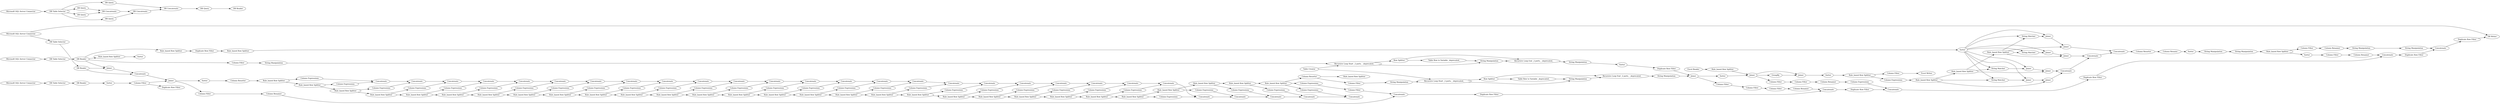 digraph {
	929 -> 903
	548 -> 549
	950 -> 944
	850 -> 848
	337 -> 347
	930 -> 901
	549 -> 553
	920 -> 913
	964 -> 941
	869 -> 890
	937 -> 244
	1023 -> 1032
	345 -> 349
	549 -> 551
	312 -> 340
	879 -> 881
	315 -> 320
	340 -> 344
	550 -> 554
	878 -> 881
	863 -> 869
	874 -> 877
	939 -> 938
	1010 -> 1017
	403 -> 939
	336 -> 341
	1026 -> 1028
	1035 -> 1048
	915 -> 928
	877 -> 873
	104 -> 334
	404 -> 953
	244 -> 393
	1034 -> 1033
	905 -> 899
	909 -> 911
	942 -> 946
	842 -> 883
	938 -> 402
	915 -> 909
	872 -> 865
	843 -> 870
	344 -> 346
	948 -> 951
	1046 -> 999
	860 -> 888
	927 -> 900
	853 -> 845
	855 -> 884
	941 -> 939
	881 -> 866
	319 -> 1010
	1007 -> 104
	1025 -> 1024
	317 -> 318
	547 -> 13
	792 -> 791
	917 -> 910
	907 -> 912
	340 -> 308
	897 -> 896
	340 -> 339
	946 -> 943
	1030 -> 1029
	947 -> 945
	890 -> 880
	844 -> 848
	319 -> 324
	347 -> 348
	334 -> 335
	258 -> 361
	1031 -> 1034
	400 -> 401
	904 -> 899
	308 -> 292
	549 -> 552
	886 -> 851
	858 -> 864
	334 -> 294
	1002 -> 868
	880 -> 882
	868 -> 856
	1014 -> 1047
	864 -> 844
	1022 -> 1023
	919 -> 1001
	951 -> 952
	918 -> 898
	926 -> 919
	335 -> 336
	842 -> 843
	866 -> 891
	998 -> 1000
	961 -> 1007
	873 -> 878
	876 -> 875
	843 -> 853
	907 -> 918
	898 -> 895
	950 -> 945
	1020 -> 1022
	958 -> 960
	348 -> 349
	943 -> 950
	918 -> 902
	1027 -> 1026
	1046 -> 996
	318 -> 315
	908 -> 924
	339 -> 338
	1007 -> 1014
	903 -> 915
	883 -> 885
	884 -> 887
	956 -> 957
	258 -> 792
	891 -> 875
	953 -> 954
	888 -> 850
	913 -> 927
	361 -> 126
	847 -> 852
	554 -> 555
	1016 -> 1034
	848 -> 854
	1028 -> 1030
	998 -> 1011
	555 -> 556
	908 -> 926
	902 -> 927
	340 -> 346
	921 -> 922
	335 -> 337
	846 -> 889
	1049 -> 1026
	893 -> 878
	557 -> 558
	1029 -> 1032
	1000 -> 1002
	872 -> 874
	999 -> 998
	875 -> 852
	917 -> 929
	1018 -> 1019
	966 -> 1020
	856 -> 887
	888 -> 886
	899 -> 896
	349 -> 317
	549 -> 550
	401 -> 402
	860 -> 867
	1017 -> 1016
	900 -> 905
	954 -> 958
	862 -> 857
	928 -> 916
	336 -> 344
	958 -> 959
	1032 -> 1031
	343 -> 342
	852 -> 885
	340 -> 341
	853 -> 917
	895 -> 900
	13 -> 258
	890 -> 892
	553 -> 556
	943 -> 947
	854 -> 846
	334 -> 308
	963 -> 998
	1045 -> 1046
	1004 -> 964
	336 -> 342
	393 -> 394
	1033 -> 1036
	859 -> 858
	919 -> 1004
	929 -> 921
	919 -> 897
	859 -> 860
	924 -> 905
	910 -> 914
	552 -> 555
	886 -> 862
	889 -> 893
	928 -> 907
	901 -> 911
	335 -> 339
	126 -> 312
	960 -> 961
	870 -> 871
	1044 -> 1045
	882 -> 847
	342 -> 348
	845 -> 849
	914 -> 922
	320 -> 321
	959 -> 960
	403 -> 943
	1021 -> 1025
	1044 -> 1048
	862 -> 872
	402 -> 404
	324 -> 1015
	863 -> 879
	857 -> 846
	346 -> 345
	912 -> 913
	340 -> 338
	868 -> 855
	1024 -> 1030
	1015 -> 1018
	944 -> 947
	292 -> 294
	1004 -> 1005
	877 -> 863
	849 -> 914
	867 -> 844
	336 -> 345
	945 -> 948
	1006 -> 1021
	340 -> 343
	880 -> 876
	958 -> 966
	258 -> 996
	1001 -> 1027
	321 -> 319
	903 -> 930
	963 -> 1037
	551 -> 554
	952 -> 953
	887 -> 864
	926 -> 904
	258 -> 942
	1036 -> 1035
	898 -> 908
	869 -> 861
	861 -> 866
	953 -> 1006
	957 -> 958
	851 -> 854
	341 -> 343
	874 -> 894
	916 -> 920
	911 -> 920
	394 -> 963
	855 -> 859
	922 -> 901
	556 -> 557
	892 -> 891
	885 -> 871
	1019 -> 1036
	939 -> 401
	865 -> 889
	996 -> 999
	338 -> 337
	1011 -> 1049
	882 -> 842
	938 -> 400
	340 -> 292
	871 -> 849
	294 -> 347
	894 -> 893
	292 [label=Joiner]
	1028 [label="Duplicate Row Filter"]
	942 [label="Column Filter"]
	888 [label="Rule_based Row Splitter"]
	126 [label="Duplicate Row Filter"]
	1004 [label="Column Resorter"]
	1032 [label=Concatenate]
	1034 [label=Concatenate]
	1014 [label="Column Filter"]
	852 [label=Concatenate]
	866 [label=Concatenate]
	1019 [label="String Manipulation"]
	1045 [label="DB Table Selector"]
	558 [label="DB Reader"]
	847 [label="Column Expressions"]
	887 [label=Concatenate]
	404 [label="String Manipulation"]
	880 [label="Rule_based Row Splitter"]
	1031 [label="Duplicate Row Filter"]
	339 [label="String Matcher"]
	905 [label=Concatenate]
	957 [label="Rule_based Row Splitter"]
	341 [label="String Matcher"]
	874 [label="Rule_based Row Splitter"]
	335 [label="Rule_based Row Splitter"]
	315 [label=Sorter]
	959 [label=GroupBy]
	343 [label=Joiner]
	966 [label="Column Filter"]
	1023 [label="Column Expressions"]
	862 [label="Rule_based Row Splitter"]
	1017 [label="Column Filter"]
	853 [label="Rule_based Row Splitter"]
	879 [label="Column Expressions"]
	943 [label="Recursive Loop Start _2 ports_ _deprecated_"]
	361 [label="Rule_based Row Splitter"]
	875 [label=Concatenate]
	872 [label="Rule_based Row Splitter"]
	944 [label="Table Row to Variable _deprecated_"]
	916 [label="Column Expressions"]
	1024 [label="Column Renamer"]
	896 [label=Concatenate]
	1048 [label="DB Writer"]
	337 [label=Joiner]
	884 [label="Column Expressions"]
	345 [label=Joiner]
	937 [label="Microsoft SQL Server Connector"]
	890 [label="Rule_based Row Splitter"]
	960 [label=Joiner]
	553 [label="DB Query"]
	864 [label=Concatenate]
	919 [label="Rule_based Row Splitter"]
	258 [label="DB Reader"]
	318 [label="Column Rename"]
	893 [label=Concatenate]
	1001 [label="Column Expressions"]
	954 [label=Sorter]
	554 [label="DB Concatenate"]
	903 [label="Rule_based Row Splitter"]
	1049 [label="Column Renamer"]
	881 [label=Concatenate]
	552 [label="DB Query"]
	317 [label="Column Resorter"]
	958 [label=Joiner]
	1011 [label="Column Filter"]
	792 [label="Rule_based Row Splitter"]
	308 [label="String Matcher"]
	950 [label="Row Splitter"]
	867 [label="Column Expressions"]
	924 [label="Column Expressions"]
	1025 [label="Column Filter"]
	912 [label="Column Expressions"]
	941 [label="String Manipulation"]
	1002 [label="Column Resorter"]
	883 [label="Column Expressions"]
	403 [label="Table Creator"]
	869 [label="Rule_based Row Splitter"]
	348 [label=Concatenate]
	895 [label="Column Expressions"]
	882 [label="Rule_based Row Splitter"]
	938 [label="Row Splitter"]
	856 [label="Column Expressions"]
	859 [label="Rule_based Row Splitter"]
	951 [label=Sorter]
	907 [label="Rule_based Row Splitter"]
	889 [label=Concatenate]
	886 [label="Rule_based Row Splitter"]
	294 [label=Joiner]
	1022 [label="Column Renamer"]
	861 [label="Column Expressions"]
	346 [label=Joiner]
	1026 [label=Concatenate]
	953 [label=Joiner]
	857 [label="Column Expressions"]
	321 [label="String Manipulation"]
	894 [label="Column Expressions"]
	860 [label="Rule_based Row Splitter"]
	1005 [label="Rule_based Row Splitter"]
	927 [label=Concatenate]
	1018 [label="String Manipulation"]
	897 [label="Column Expressions"]
	13 [label="DB Table Selector"]
	851 [label="Column Expressions"]
	104 [label="Column Expressions"]
	870 [label="Column Expressions"]
	891 [label=Concatenate]
	1035 [label="Duplicate Row Filter"]
	850 [label="Column Expressions"]
	911 [label=Concatenate]
	1046 [label="DB Reader"]
	347 [label=Concatenate]
	320 [label="String Manipulation"]
	846 [label=Concatenate]
	939 [label="Recursive Loop Start _2 ports_ _deprecated_"]
	401 [label="String Manipulation"]
	909 [label="Column Expressions"]
	910 [label="Column Expressions"]
	947 [label="String Manipulation"]
	394 [label=Sorter]
	922 [label=Concatenate]
	928 [label="Rule_based Row Splitter"]
	885 [label=Concatenate]
	551 [label="DB Query"]
	791 [label=Sorter]
	1047 [label="Excel Writer"]
	848 [label=Concatenate]
	899 [label=Concatenate]
	952 [label="Duplicate Row Filter"]
	842 [label="Rule_based Row Splitter"]
	338 [label=Joiner]
	344 [label="String Matcher"]
	336 [label="Rule_based Row Splitter"]
	956 [label="Excel Reader"]
	854 [label=Concatenate]
	1036 [label=Concatenate]
	1006 [label="Column Filter"]
	904 [label="Column Expressions"]
	334 [label="Rule_based Row Splitter"]
	902 [label="Column Expressions"]
	999 [label=Concatenate]
	877 [label="Rule_based Row Splitter"]
	244 [label="DB Table Selector"]
	342 [label=Joiner]
	1016 [label="Column Renamer"]
	1033 [label="Duplicate Row Filter"]
	892 [label="Column Expressions"]
	1021 [label="Column Filter"]
	945 [label="Recursive Loop End _2 ports_ _deprecated_"]
	876 [label="Column Expressions"]
	863 [label="Rule_based Row Splitter"]
	845 [label="Column Expressions"]
	898 [label="Rule_based Row Splitter"]
	914 [label=Concatenate]
	917 [label="Rule_based Row Splitter"]
	843 [label="Rule_based Row Splitter"]
	555 [label="DB Concatenate"]
	1030 [label=Concatenate]
	324 [label="Column Filter"]
	400 [label="Table Row to Variable _deprecated_"]
	996 [label=Joiner]
	948 [label="String Manipulation"]
	1037 [label="Duplicate Row Filter"]
	920 [label=Concatenate]
	1007 [label="Rule_based Row Splitter"]
	963 [label="Column Filter"]
	557 [label="DB Query"]
	865 [label="Column Expressions"]
	921 [label="Column Expressions"]
	855 [label="Rule_based Row Splitter"]
	849 [label=Concatenate]
	998 [label=Joiner]
	1010 [label=Sorter]
	844 [label=Concatenate]
	930 [label="Column Expressions"]
	926 [label="Rule_based Row Splitter"]
	1000 [label=Sorter]
	918 [label="Rule_based Row Splitter"]
	961 [label=Sorter]
	868 [label="Rule_based Row Splitter"]
	964 [label="Column Filter"]
	319 [label="Rule_based Row Splitter"]
	1044 [label="Microsoft SQL Server Connector"]
	548 [label="Microsoft SQL Server Connector"]
	946 [label="String Manipulation"]
	901 [label=Concatenate]
	878 [label=Concatenate]
	915 [label="Rule_based Row Splitter"]
	1020 [label="Column Filter"]
	873 [label="Column Expressions"]
	1015 [label="Column Renamer"]
	900 [label=Concatenate]
	929 [label="Rule_based Row Splitter"]
	340 [label=Sorter]
	858 [label="Column Expressions"]
	550 [label="DB Query"]
	547 [label="Microsoft SQL Server Connector"]
	549 [label="DB Table Selector"]
	402 [label="Recursive Loop End _2 ports_ _deprecated_"]
	393 [label="DB Reader"]
	908 [label="Rule_based Row Splitter"]
	871 [label=Concatenate]
	913 [label=Concatenate]
	556 [label="DB Concatenate"]
	349 [label=Concatenate]
	312 [label="Rule_based Row Splitter"]
	1027 [label="Column Filter"]
	1029 [label="Duplicate Row Filter"]
	rankdir=LR
}
